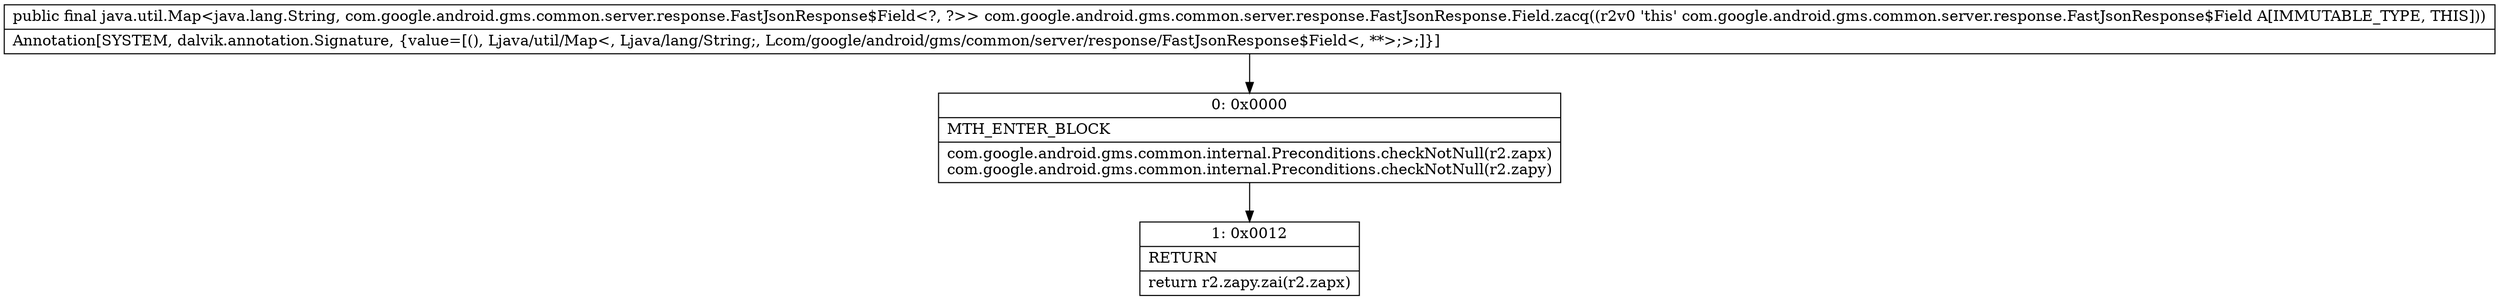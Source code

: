 digraph "CFG forcom.google.android.gms.common.server.response.FastJsonResponse.Field.zacq()Ljava\/util\/Map;" {
Node_0 [shape=record,label="{0\:\ 0x0000|MTH_ENTER_BLOCK\l|com.google.android.gms.common.internal.Preconditions.checkNotNull(r2.zapx)\lcom.google.android.gms.common.internal.Preconditions.checkNotNull(r2.zapy)\l}"];
Node_1 [shape=record,label="{1\:\ 0x0012|RETURN\l|return r2.zapy.zai(r2.zapx)\l}"];
MethodNode[shape=record,label="{public final java.util.Map\<java.lang.String, com.google.android.gms.common.server.response.FastJsonResponse$Field\<?, ?\>\> com.google.android.gms.common.server.response.FastJsonResponse.Field.zacq((r2v0 'this' com.google.android.gms.common.server.response.FastJsonResponse$Field A[IMMUTABLE_TYPE, THIS]))  | Annotation[SYSTEM, dalvik.annotation.Signature, \{value=[(), Ljava\/util\/Map\<, Ljava\/lang\/String;, Lcom\/google\/android\/gms\/common\/server\/response\/FastJsonResponse$Field\<, **\>;\>;]\}]\l}"];
MethodNode -> Node_0;
Node_0 -> Node_1;
}

